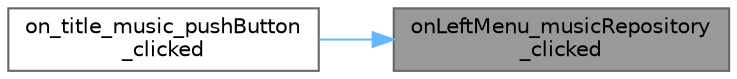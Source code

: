 digraph "onLeftMenu_musicRepository_clicked"
{
 // LATEX_PDF_SIZE
  bgcolor="transparent";
  edge [fontname=Helvetica,fontsize=10,labelfontname=Helvetica,labelfontsize=10];
  node [fontname=Helvetica,fontsize=10,shape=box,height=0.2,width=0.4];
  rankdir="RL";
  Node1 [id="Node000001",label="onLeftMenu_musicRepository\l_clicked",height=0.2,width=0.4,color="gray40", fillcolor="grey60", style="filled", fontcolor="black",tooltip="左侧菜单乐库项点击事件，切换到乐库界面"];
  Node1 -> Node2 [id="edge1_Node000001_Node000002",dir="back",color="steelblue1",style="solid",tooltip=" "];
  Node2 [id="Node000002",label="on_title_music_pushButton\l_clicked",height=0.2,width=0.4,color="grey40", fillcolor="white", style="filled",URL="$class_title_widget.html#a400e46b6dcc19fd36e9928193f317775",tooltip="音乐按钮点击事件，切换到音乐界面"];
}
